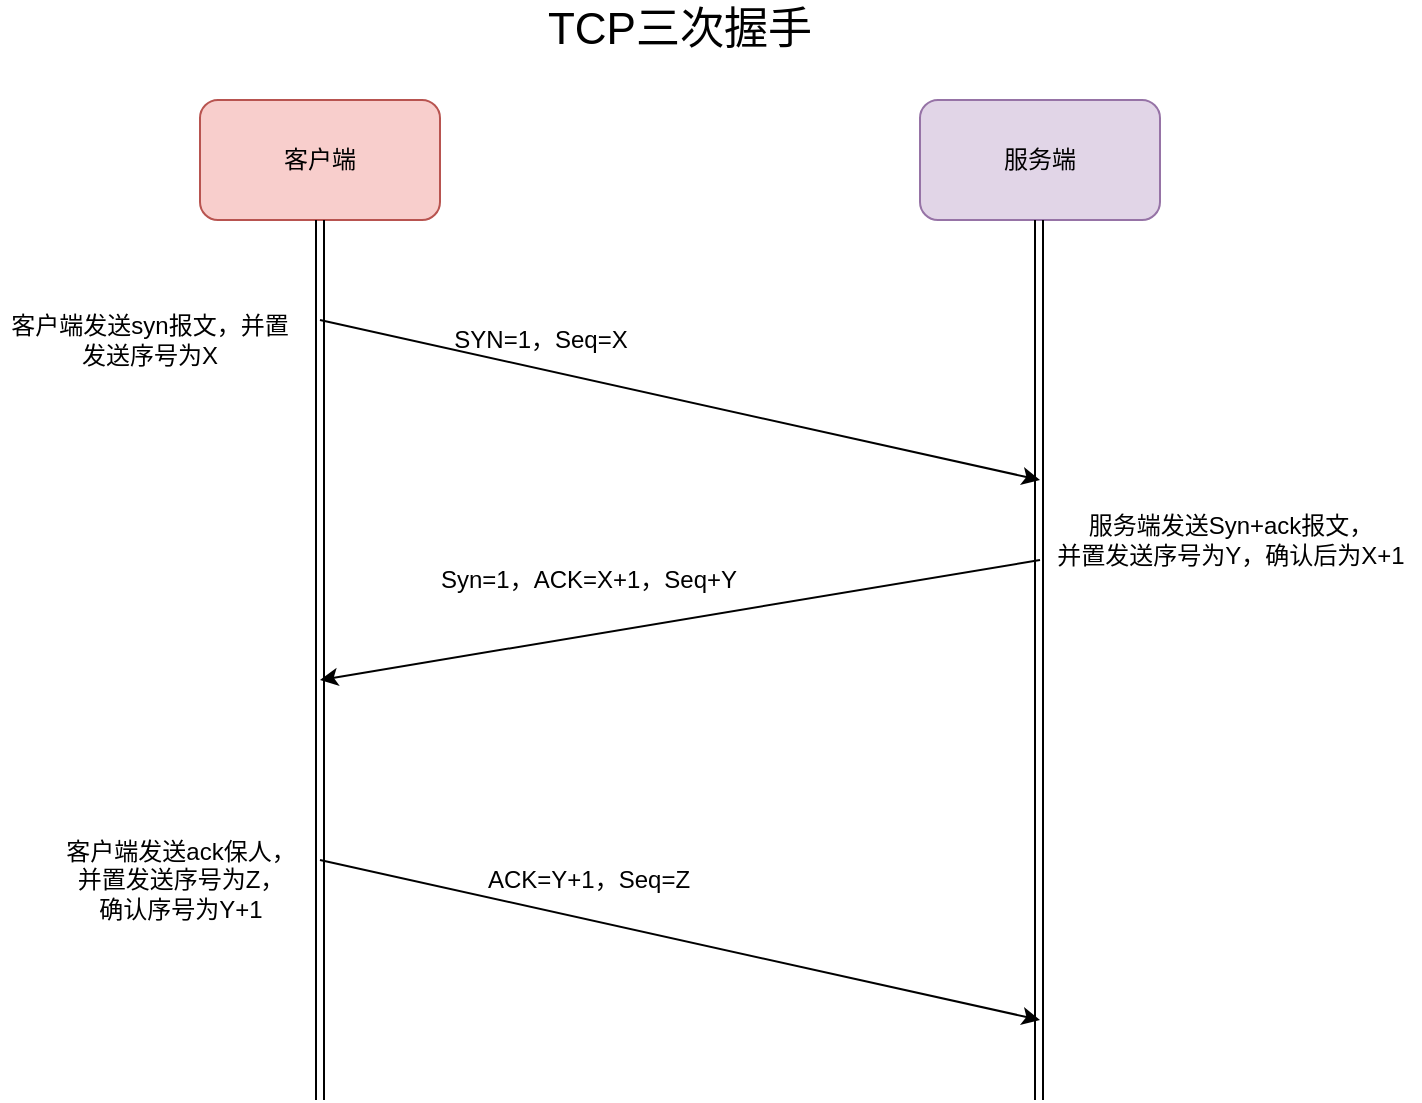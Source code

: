 <mxfile version="14.1.1" type="github">
  <diagram id="9WxLo_MRZ46a2GPlO-Ak" name="第 1 页">
    <mxGraphModel dx="1357" dy="640" grid="1" gridSize="10" guides="1" tooltips="1" connect="1" arrows="1" fold="1" page="1" pageScale="1" pageWidth="827" pageHeight="1169" math="0" shadow="0">
      <root>
        <mxCell id="0" />
        <mxCell id="1" parent="0" />
        <mxCell id="e46uIhdMRG2KNkabFdx9-1" value="客户端" style="rounded=1;whiteSpace=wrap;html=1;fillColor=#f8cecc;strokeColor=#b85450;" vertex="1" parent="1">
          <mxGeometry x="140" y="160" width="120" height="60" as="geometry" />
        </mxCell>
        <mxCell id="e46uIhdMRG2KNkabFdx9-2" value="服务端" style="rounded=1;whiteSpace=wrap;html=1;fillColor=#e1d5e7;strokeColor=#9673a6;" vertex="1" parent="1">
          <mxGeometry x="500" y="160" width="120" height="60" as="geometry" />
        </mxCell>
        <mxCell id="e46uIhdMRG2KNkabFdx9-3" value="" style="shape=link;html=1;exitX=0.5;exitY=1;exitDx=0;exitDy=0;" edge="1" parent="1" source="e46uIhdMRG2KNkabFdx9-1">
          <mxGeometry width="100" relative="1" as="geometry">
            <mxPoint x="260" y="350" as="sourcePoint" />
            <mxPoint x="200" y="660" as="targetPoint" />
          </mxGeometry>
        </mxCell>
        <mxCell id="e46uIhdMRG2KNkabFdx9-4" value="" style="shape=link;html=1;exitX=0.5;exitY=1;exitDx=0;exitDy=0;" edge="1" parent="1">
          <mxGeometry width="100" relative="1" as="geometry">
            <mxPoint x="559.5" y="220" as="sourcePoint" />
            <mxPoint x="559.5" y="660" as="targetPoint" />
          </mxGeometry>
        </mxCell>
        <mxCell id="e46uIhdMRG2KNkabFdx9-5" value="客户端发送syn报文，并置发送序号为X" style="text;html=1;strokeColor=none;fillColor=none;align=center;verticalAlign=middle;whiteSpace=wrap;rounded=0;" vertex="1" parent="1">
          <mxGeometry x="40" y="250" width="150" height="60" as="geometry" />
        </mxCell>
        <mxCell id="e46uIhdMRG2KNkabFdx9-6" value="" style="endArrow=classic;html=1;" edge="1" parent="1">
          <mxGeometry width="50" height="50" relative="1" as="geometry">
            <mxPoint x="200" y="270" as="sourcePoint" />
            <mxPoint x="560" y="350" as="targetPoint" />
          </mxGeometry>
        </mxCell>
        <mxCell id="e46uIhdMRG2KNkabFdx9-7" value="SYN=1，Seq=X" style="text;html=1;align=center;verticalAlign=middle;resizable=0;points=[];autosize=1;" vertex="1" parent="1">
          <mxGeometry x="260" y="270" width="100" height="20" as="geometry" />
        </mxCell>
        <mxCell id="e46uIhdMRG2KNkabFdx9-8" value="服务端发送Syn+ack报文，&lt;br&gt;并置发送序号为Y，确认后为X+1" style="text;html=1;align=center;verticalAlign=middle;resizable=0;points=[];autosize=1;" vertex="1" parent="1">
          <mxGeometry x="560" y="365" width="190" height="30" as="geometry" />
        </mxCell>
        <mxCell id="e46uIhdMRG2KNkabFdx9-9" value="" style="endArrow=classic;html=1;" edge="1" parent="1">
          <mxGeometry width="50" height="50" relative="1" as="geometry">
            <mxPoint x="560" y="390" as="sourcePoint" />
            <mxPoint x="200" y="450" as="targetPoint" />
          </mxGeometry>
        </mxCell>
        <mxCell id="e46uIhdMRG2KNkabFdx9-10" value="Syn=1，ACK=X+1，Seq+Y" style="text;html=1;align=center;verticalAlign=middle;resizable=0;points=[];autosize=1;" vertex="1" parent="1">
          <mxGeometry x="254" y="390" width="160" height="20" as="geometry" />
        </mxCell>
        <mxCell id="e46uIhdMRG2KNkabFdx9-11" value="" style="endArrow=classic;html=1;" edge="1" parent="1">
          <mxGeometry width="50" height="50" relative="1" as="geometry">
            <mxPoint x="200" y="540" as="sourcePoint" />
            <mxPoint x="560" y="620" as="targetPoint" />
          </mxGeometry>
        </mxCell>
        <mxCell id="e46uIhdMRG2KNkabFdx9-12" value="客户端发送ack保人，&lt;br&gt;并置发送序号为Z，&lt;br&gt;确认序号为Y+1" style="text;html=1;align=center;verticalAlign=middle;resizable=0;points=[];autosize=1;" vertex="1" parent="1">
          <mxGeometry x="65" y="525" width="130" height="50" as="geometry" />
        </mxCell>
        <mxCell id="e46uIhdMRG2KNkabFdx9-13" value="ACK=Y+1，Seq=Z" style="text;html=1;align=center;verticalAlign=middle;resizable=0;points=[];autosize=1;" vertex="1" parent="1">
          <mxGeometry x="274" y="540" width="120" height="20" as="geometry" />
        </mxCell>
        <mxCell id="e46uIhdMRG2KNkabFdx9-14" value="&lt;font style=&quot;font-size: 22px&quot;&gt;TCP三次握手&lt;/font&gt;" style="text;html=1;strokeColor=none;fillColor=none;align=center;verticalAlign=middle;whiteSpace=wrap;rounded=0;" vertex="1" parent="1">
          <mxGeometry x="300" y="110" width="160" height="30" as="geometry" />
        </mxCell>
      </root>
    </mxGraphModel>
  </diagram>
</mxfile>
